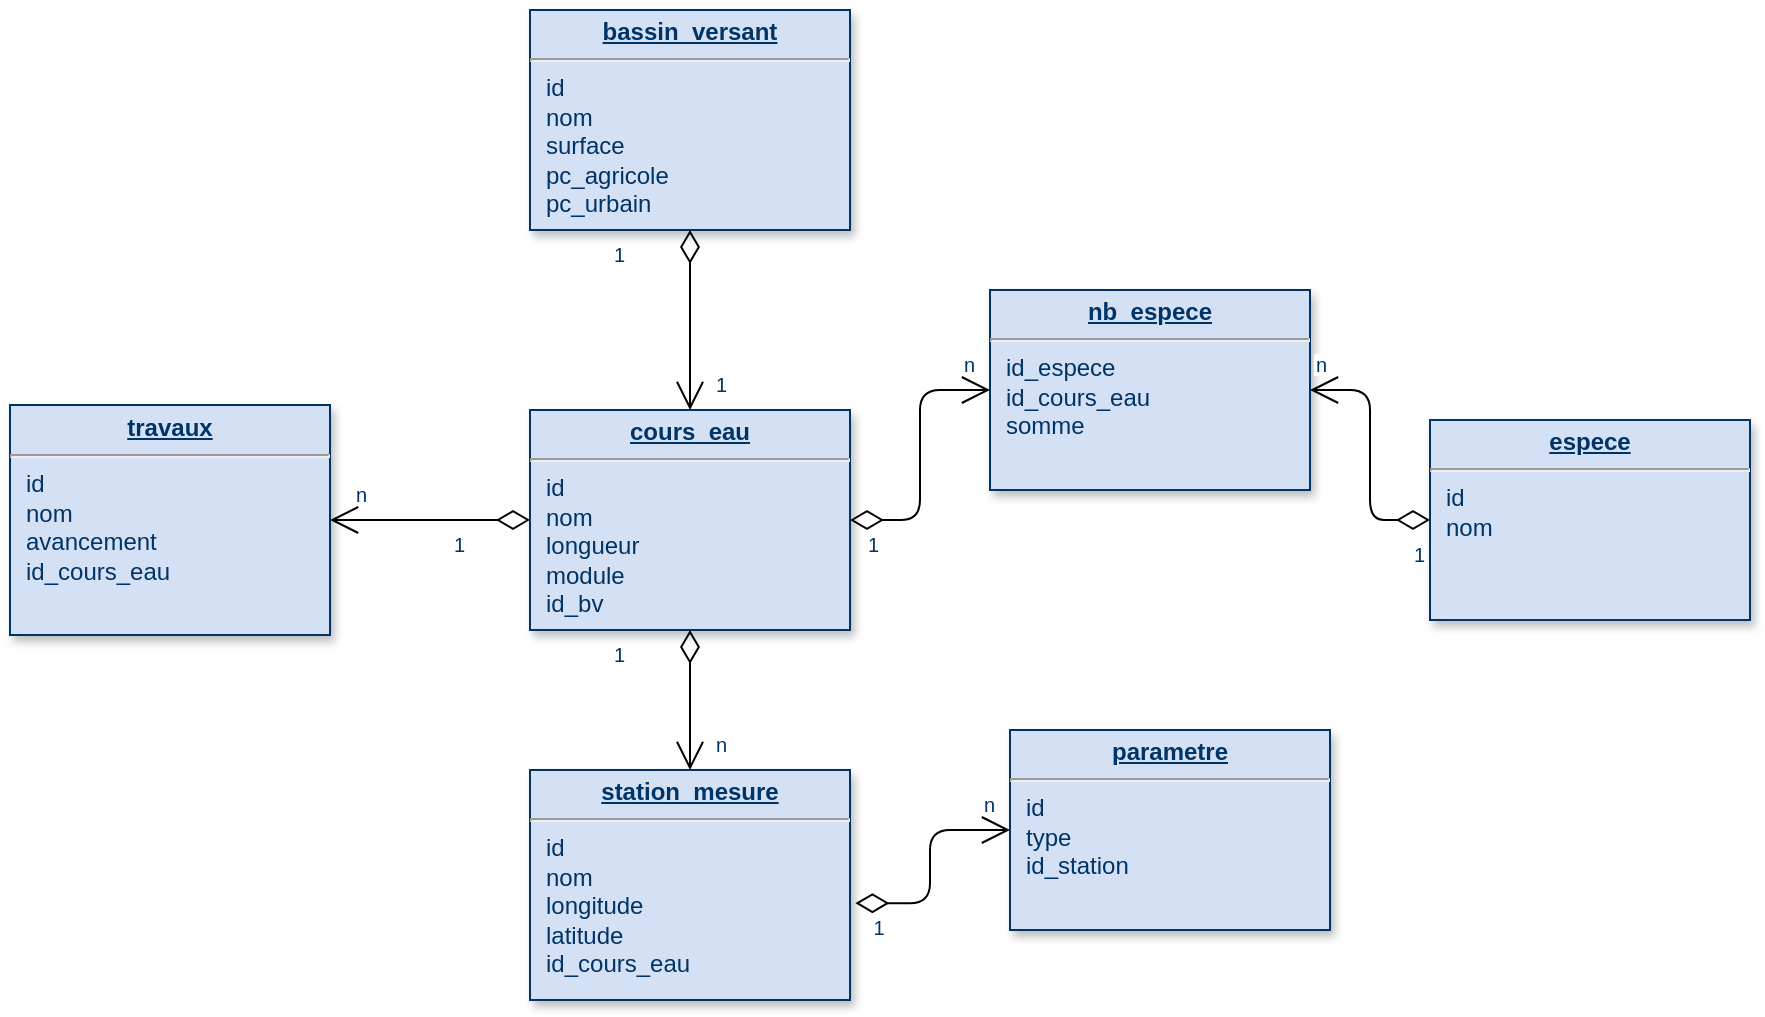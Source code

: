 <mxfile version="24.7.5">
  <diagram name="Page-1" id="efa7a0a1-bf9b-a30e-e6df-94a7791c09e9">
    <mxGraphModel dx="1105" dy="654" grid="1" gridSize="10" guides="1" tooltips="1" connect="1" arrows="1" fold="1" page="1" pageScale="1" pageWidth="826" pageHeight="1169" background="none" math="0" shadow="0">
      <root>
        <mxCell id="0" />
        <mxCell id="1" parent="0" />
        <mxCell id="tKkwvXCClRXzRp_Lyx-I-115" value="&lt;p style=&quot;margin: 0px; margin-top: 4px; text-align: center; text-decoration: underline;&quot;&gt;&lt;b&gt;cours_eau&lt;/b&gt;&lt;/p&gt;&lt;hr&gt;&lt;p style=&quot;margin: 0px 0px 0px 8px;&quot;&gt;id&lt;/p&gt;&lt;p style=&quot;margin: 0px 0px 0px 8px;&quot;&gt;nom&lt;/p&gt;&lt;p style=&quot;margin: 0px 0px 0px 8px;&quot;&gt;longueur&lt;/p&gt;&lt;p style=&quot;margin: 0px 0px 0px 8px;&quot;&gt;module&lt;/p&gt;&lt;p style=&quot;margin: 0px 0px 0px 8px;&quot;&gt;id_bv&lt;/p&gt;" style="verticalAlign=top;align=left;overflow=fill;fontSize=12;fontFamily=Helvetica;html=1;strokeColor=#003366;shadow=1;fillColor=#D4E1F5;fontColor=#003366" vertex="1" parent="1">
          <mxGeometry x="530" y="300" width="160" height="110" as="geometry" />
        </mxCell>
        <mxCell id="tKkwvXCClRXzRp_Lyx-I-116" value="&lt;p style=&quot;margin: 0px; margin-top: 4px; text-align: center; text-decoration: underline;&quot;&gt;&lt;b&gt;bassin_versant&lt;/b&gt;&lt;/p&gt;&lt;hr&gt;&lt;p style=&quot;margin: 0px; margin-left: 8px;&quot;&gt;id&lt;/p&gt;&lt;p style=&quot;margin: 0px; margin-left: 8px;&quot;&gt;nom&lt;/p&gt;&lt;p style=&quot;margin: 0px; margin-left: 8px;&quot;&gt;surface&lt;/p&gt;&lt;p style=&quot;margin: 0px; margin-left: 8px;&quot;&gt;pc_agricole&lt;/p&gt;&lt;p style=&quot;margin: 0px; margin-left: 8px;&quot;&gt;pc_urbain&lt;/p&gt;" style="verticalAlign=top;align=left;overflow=fill;fontSize=12;fontFamily=Helvetica;html=1;strokeColor=#003366;shadow=1;fillColor=#D4E1F5;fontColor=#003366" vertex="1" parent="1">
          <mxGeometry x="530" y="100" width="160" height="110" as="geometry" />
        </mxCell>
        <mxCell id="tKkwvXCClRXzRp_Lyx-I-118" value="&lt;p style=&quot;margin: 0px; margin-top: 4px; text-align: center; text-decoration: underline;&quot;&gt;&lt;b&gt;station_mesure&lt;/b&gt;&lt;/p&gt;&lt;hr&gt;&lt;p style=&quot;margin: 0px; margin-left: 8px;&quot;&gt;id&lt;/p&gt;&lt;p style=&quot;margin: 0px; margin-left: 8px;&quot;&gt;nom&lt;/p&gt;&lt;p style=&quot;margin: 0px; margin-left: 8px;&quot;&gt;longitude&lt;/p&gt;&lt;p style=&quot;margin: 0px; margin-left: 8px;&quot;&gt;latitude&lt;/p&gt;&lt;p style=&quot;margin: 0px; margin-left: 8px;&quot;&gt;id_cours_eau&lt;/p&gt;" style="verticalAlign=top;align=left;overflow=fill;fontSize=12;fontFamily=Helvetica;html=1;strokeColor=#003366;shadow=1;fillColor=#D4E1F5;fontColor=#003366" vertex="1" parent="1">
          <mxGeometry x="530" y="480" width="160" height="115" as="geometry" />
        </mxCell>
        <mxCell id="tKkwvXCClRXzRp_Lyx-I-119" value="&lt;p style=&quot;margin: 0px; margin-top: 4px; text-align: center; text-decoration: underline;&quot;&gt;&lt;b&gt;parametre&lt;/b&gt;&lt;/p&gt;&lt;hr&gt;&lt;p style=&quot;margin: 0px; margin-left: 8px;&quot;&gt;id&lt;/p&gt;&lt;p style=&quot;margin: 0px; margin-left: 8px;&quot;&gt;type&lt;/p&gt;&lt;p style=&quot;margin: 0px; margin-left: 8px;&quot;&gt;id_station&lt;/p&gt;" style="verticalAlign=top;align=left;overflow=fill;fontSize=12;fontFamily=Helvetica;html=1;strokeColor=#003366;shadow=1;fillColor=#D4E1F5;fontColor=#003366" vertex="1" parent="1">
          <mxGeometry x="770.0" y="460.0" width="160" height="100" as="geometry" />
        </mxCell>
        <mxCell id="tKkwvXCClRXzRp_Lyx-I-126" value="" style="endArrow=open;endSize=12;startArrow=diamondThin;startSize=14;startFill=0;edgeStyle=orthogonalEdgeStyle;exitX=0.5;exitY=1;exitDx=0;exitDy=0;entryX=0.5;entryY=0;entryDx=0;entryDy=0;" edge="1" parent="1" source="tKkwvXCClRXzRp_Lyx-I-115" target="tKkwvXCClRXzRp_Lyx-I-118">
          <mxGeometry x="519.36" y="200" as="geometry">
            <mxPoint x="625.08" y="345" as="sourcePoint" />
            <mxPoint x="591.08" y="170" as="targetPoint" />
          </mxGeometry>
        </mxCell>
        <mxCell id="tKkwvXCClRXzRp_Lyx-I-127" value="1" style="resizable=0;align=left;verticalAlign=top;labelBackgroundColor=#ffffff;fontSize=10;strokeColor=#003366;shadow=1;fillColor=#D4E1F5;fontColor=#003366" connectable="0" vertex="1" parent="tKkwvXCClRXzRp_Lyx-I-126">
          <mxGeometry x="-1" relative="1" as="geometry">
            <mxPoint x="-40" as="offset" />
          </mxGeometry>
        </mxCell>
        <mxCell id="tKkwvXCClRXzRp_Lyx-I-128" value="n" style="resizable=0;align=right;verticalAlign=top;labelBackgroundColor=#ffffff;fontSize=10;strokeColor=#003366;shadow=1;fillColor=#D4E1F5;fontColor=#003366" connectable="0" vertex="1" parent="tKkwvXCClRXzRp_Lyx-I-126">
          <mxGeometry x="1" relative="1" as="geometry">
            <mxPoint x="20.0" y="-25.0" as="offset" />
          </mxGeometry>
        </mxCell>
        <mxCell id="tKkwvXCClRXzRp_Lyx-I-132" value="" style="endArrow=open;endSize=12;startArrow=diamondThin;startSize=14;startFill=0;edgeStyle=orthogonalEdgeStyle;exitX=1.017;exitY=0.579;exitDx=0;exitDy=0;exitPerimeter=0;" edge="1" parent="1" source="tKkwvXCClRXzRp_Lyx-I-118" target="tKkwvXCClRXzRp_Lyx-I-119">
          <mxGeometry x="519.36" y="200" as="geometry">
            <mxPoint x="750" y="130" as="sourcePoint" />
            <mxPoint x="810" y="305" as="targetPoint" />
          </mxGeometry>
        </mxCell>
        <mxCell id="tKkwvXCClRXzRp_Lyx-I-133" value="1" style="resizable=0;align=left;verticalAlign=top;labelBackgroundColor=#ffffff;fontSize=10;strokeColor=#003366;shadow=1;fillColor=#D4E1F5;fontColor=#003366" connectable="0" vertex="1" parent="tKkwvXCClRXzRp_Lyx-I-132">
          <mxGeometry x="-1" relative="1" as="geometry">
            <mxPoint x="7" as="offset" />
          </mxGeometry>
        </mxCell>
        <mxCell id="tKkwvXCClRXzRp_Lyx-I-134" value="n" style="resizable=0;align=right;verticalAlign=top;labelBackgroundColor=#ffffff;fontSize=10;strokeColor=#003366;shadow=1;fillColor=#D4E1F5;fontColor=#003366" connectable="0" vertex="1" parent="tKkwvXCClRXzRp_Lyx-I-132">
          <mxGeometry x="1" relative="1" as="geometry">
            <mxPoint x="-6" y="-25" as="offset" />
          </mxGeometry>
        </mxCell>
        <mxCell id="tKkwvXCClRXzRp_Lyx-I-136" value="&lt;p style=&quot;margin: 0px; margin-top: 4px; text-align: center; text-decoration: underline;&quot;&gt;&lt;b&gt;travaux&lt;/b&gt;&lt;/p&gt;&lt;hr&gt;&lt;p style=&quot;margin: 0px; margin-left: 8px;&quot;&gt;id&lt;/p&gt;&lt;p style=&quot;margin: 0px; margin-left: 8px;&quot;&gt;nom&lt;/p&gt;&lt;p style=&quot;margin: 0px; margin-left: 8px;&quot;&gt;avancement&lt;/p&gt;&lt;p style=&quot;margin: 0px; margin-left: 8px;&quot;&gt;id_cours_eau&lt;/p&gt;" style="verticalAlign=top;align=left;overflow=fill;fontSize=12;fontFamily=Helvetica;html=1;strokeColor=#003366;shadow=1;fillColor=#D4E1F5;fontColor=#003366" vertex="1" parent="1">
          <mxGeometry x="270" y="297.5" width="160" height="115" as="geometry" />
        </mxCell>
        <mxCell id="tKkwvXCClRXzRp_Lyx-I-140" value="" style="endArrow=open;endSize=12;startArrow=diamondThin;startSize=14;startFill=0;edgeStyle=orthogonalEdgeStyle;exitX=0.5;exitY=1;exitDx=0;exitDy=0;" edge="1" parent="1" source="tKkwvXCClRXzRp_Lyx-I-116" target="tKkwvXCClRXzRp_Lyx-I-115">
          <mxGeometry x="519.36" y="200" as="geometry">
            <mxPoint x="610" y="260" as="sourcePoint" />
            <mxPoint x="1130" y="190" as="targetPoint" />
          </mxGeometry>
        </mxCell>
        <mxCell id="tKkwvXCClRXzRp_Lyx-I-141" value="1" style="resizable=0;align=left;verticalAlign=top;labelBackgroundColor=#ffffff;fontSize=10;strokeColor=#003366;shadow=1;fillColor=#D4E1F5;fontColor=#003366" connectable="0" vertex="1" parent="tKkwvXCClRXzRp_Lyx-I-140">
          <mxGeometry x="-1" relative="1" as="geometry">
            <mxPoint x="-40" as="offset" />
          </mxGeometry>
        </mxCell>
        <mxCell id="tKkwvXCClRXzRp_Lyx-I-142" value="1" style="resizable=0;align=right;verticalAlign=top;labelBackgroundColor=#ffffff;fontSize=10;strokeColor=#003366;shadow=1;fillColor=#D4E1F5;fontColor=#003366" connectable="0" vertex="1" parent="tKkwvXCClRXzRp_Lyx-I-140">
          <mxGeometry x="1" relative="1" as="geometry">
            <mxPoint x="20.0" y="-25.0" as="offset" />
          </mxGeometry>
        </mxCell>
        <mxCell id="tKkwvXCClRXzRp_Lyx-I-143" value="&lt;p style=&quot;margin: 0px; margin-top: 4px; text-align: center; text-decoration: underline;&quot;&gt;&lt;b&gt;espece&lt;/b&gt;&lt;/p&gt;&lt;hr&gt;&lt;p style=&quot;margin: 0px; margin-left: 8px;&quot;&gt;id&lt;/p&gt;&lt;p style=&quot;margin: 0px; margin-left: 8px;&quot;&gt;nom&lt;/p&gt;" style="verticalAlign=top;align=left;overflow=fill;fontSize=12;fontFamily=Helvetica;html=1;strokeColor=#003366;shadow=1;fillColor=#D4E1F5;fontColor=#003366" vertex="1" parent="1">
          <mxGeometry x="980.0" y="305.0" width="160" height="100" as="geometry" />
        </mxCell>
        <mxCell id="tKkwvXCClRXzRp_Lyx-I-144" value="" style="endArrow=open;endSize=12;startArrow=diamondThin;startSize=14;startFill=0;edgeStyle=orthogonalEdgeStyle;exitX=0;exitY=0.5;exitDx=0;exitDy=0;entryX=1;entryY=0.5;entryDx=0;entryDy=0;" edge="1" parent="1" source="tKkwvXCClRXzRp_Lyx-I-115" target="tKkwvXCClRXzRp_Lyx-I-136">
          <mxGeometry x="519.36" y="200" as="geometry">
            <mxPoint x="563" y="150" as="sourcePoint" />
            <mxPoint x="413" y="240" as="targetPoint" />
          </mxGeometry>
        </mxCell>
        <mxCell id="tKkwvXCClRXzRp_Lyx-I-145" value="1" style="resizable=0;align=left;verticalAlign=top;labelBackgroundColor=#ffffff;fontSize=10;strokeColor=#003366;shadow=1;fillColor=#D4E1F5;fontColor=#003366" connectable="0" vertex="1" parent="tKkwvXCClRXzRp_Lyx-I-144">
          <mxGeometry x="-1" relative="1" as="geometry">
            <mxPoint x="-40" as="offset" />
          </mxGeometry>
        </mxCell>
        <mxCell id="tKkwvXCClRXzRp_Lyx-I-146" value="n" style="resizable=0;align=right;verticalAlign=top;labelBackgroundColor=#ffffff;fontSize=10;strokeColor=#003366;shadow=1;fillColor=#D4E1F5;fontColor=#003366" connectable="0" vertex="1" parent="tKkwvXCClRXzRp_Lyx-I-144">
          <mxGeometry x="1" relative="1" as="geometry">
            <mxPoint x="20.0" y="-25.0" as="offset" />
          </mxGeometry>
        </mxCell>
        <mxCell id="tKkwvXCClRXzRp_Lyx-I-147" value="&lt;p style=&quot;margin: 0px; margin-top: 4px; text-align: center; text-decoration: underline;&quot;&gt;&lt;b&gt;nb_espece&lt;/b&gt;&lt;/p&gt;&lt;hr&gt;&lt;p style=&quot;margin: 0px; margin-left: 8px;&quot;&gt;&lt;span style=&quot;background-color: initial;&quot;&gt;id_espece&lt;/span&gt;&lt;br&gt;&lt;/p&gt;&lt;p style=&quot;margin: 0px; margin-left: 8px;&quot;&gt;id_cours_eau&lt;/p&gt;&lt;p style=&quot;margin: 0px; margin-left: 8px;&quot;&gt;somme&lt;/p&gt;" style="verticalAlign=top;align=left;overflow=fill;fontSize=12;fontFamily=Helvetica;html=1;strokeColor=#003366;shadow=1;fillColor=#D4E1F5;fontColor=#003366" vertex="1" parent="1">
          <mxGeometry x="760.0" y="240.0" width="160" height="100" as="geometry" />
        </mxCell>
        <mxCell id="tKkwvXCClRXzRp_Lyx-I-148" value="" style="endArrow=open;endSize=12;startArrow=diamondThin;startSize=14;startFill=0;edgeStyle=orthogonalEdgeStyle;exitX=0;exitY=0.5;exitDx=0;exitDy=0;entryX=1;entryY=0.5;entryDx=0;entryDy=0;" edge="1" parent="1" source="tKkwvXCClRXzRp_Lyx-I-143" target="tKkwvXCClRXzRp_Lyx-I-147">
          <mxGeometry x="519.36" y="200" as="geometry">
            <mxPoint x="860" y="452" as="sourcePoint" />
            <mxPoint x="1003" y="450" as="targetPoint" />
          </mxGeometry>
        </mxCell>
        <mxCell id="tKkwvXCClRXzRp_Lyx-I-149" value="1" style="resizable=0;align=left;verticalAlign=top;labelBackgroundColor=#ffffff;fontSize=10;strokeColor=#003366;shadow=1;fillColor=#D4E1F5;fontColor=#003366" connectable="0" vertex="1" parent="tKkwvXCClRXzRp_Lyx-I-148">
          <mxGeometry x="-1" relative="1" as="geometry">
            <mxPoint x="-10" y="5" as="offset" />
          </mxGeometry>
        </mxCell>
        <mxCell id="tKkwvXCClRXzRp_Lyx-I-150" value="n" style="resizable=0;align=right;verticalAlign=top;labelBackgroundColor=#ffffff;fontSize=10;strokeColor=#003366;shadow=1;fillColor=#D4E1F5;fontColor=#003366" connectable="0" vertex="1" parent="tKkwvXCClRXzRp_Lyx-I-148">
          <mxGeometry x="1" relative="1" as="geometry">
            <mxPoint x="10" y="-25" as="offset" />
          </mxGeometry>
        </mxCell>
        <mxCell id="tKkwvXCClRXzRp_Lyx-I-151" value="" style="endArrow=open;endSize=12;startArrow=diamondThin;startSize=14;startFill=0;edgeStyle=orthogonalEdgeStyle;exitX=1;exitY=0.5;exitDx=0;exitDy=0;entryX=0;entryY=0.5;entryDx=0;entryDy=0;" edge="1" parent="1" source="tKkwvXCClRXzRp_Lyx-I-115" target="tKkwvXCClRXzRp_Lyx-I-147">
          <mxGeometry x="519.36" y="200" as="geometry">
            <mxPoint x="696.53" y="462" as="sourcePoint" />
            <mxPoint x="839.53" y="460" as="targetPoint" />
          </mxGeometry>
        </mxCell>
        <mxCell id="tKkwvXCClRXzRp_Lyx-I-152" value="1" style="resizable=0;align=left;verticalAlign=top;labelBackgroundColor=#ffffff;fontSize=10;strokeColor=#003366;shadow=1;fillColor=#D4E1F5;fontColor=#003366" connectable="0" vertex="1" parent="tKkwvXCClRXzRp_Lyx-I-151">
          <mxGeometry x="-1" relative="1" as="geometry">
            <mxPoint x="7" as="offset" />
          </mxGeometry>
        </mxCell>
        <mxCell id="tKkwvXCClRXzRp_Lyx-I-153" value="n" style="resizable=0;align=right;verticalAlign=top;labelBackgroundColor=#ffffff;fontSize=10;strokeColor=#003366;shadow=1;fillColor=#D4E1F5;fontColor=#003366" connectable="0" vertex="1" parent="tKkwvXCClRXzRp_Lyx-I-151">
          <mxGeometry x="1" relative="1" as="geometry">
            <mxPoint x="-6" y="-25" as="offset" />
          </mxGeometry>
        </mxCell>
      </root>
    </mxGraphModel>
  </diagram>
</mxfile>
